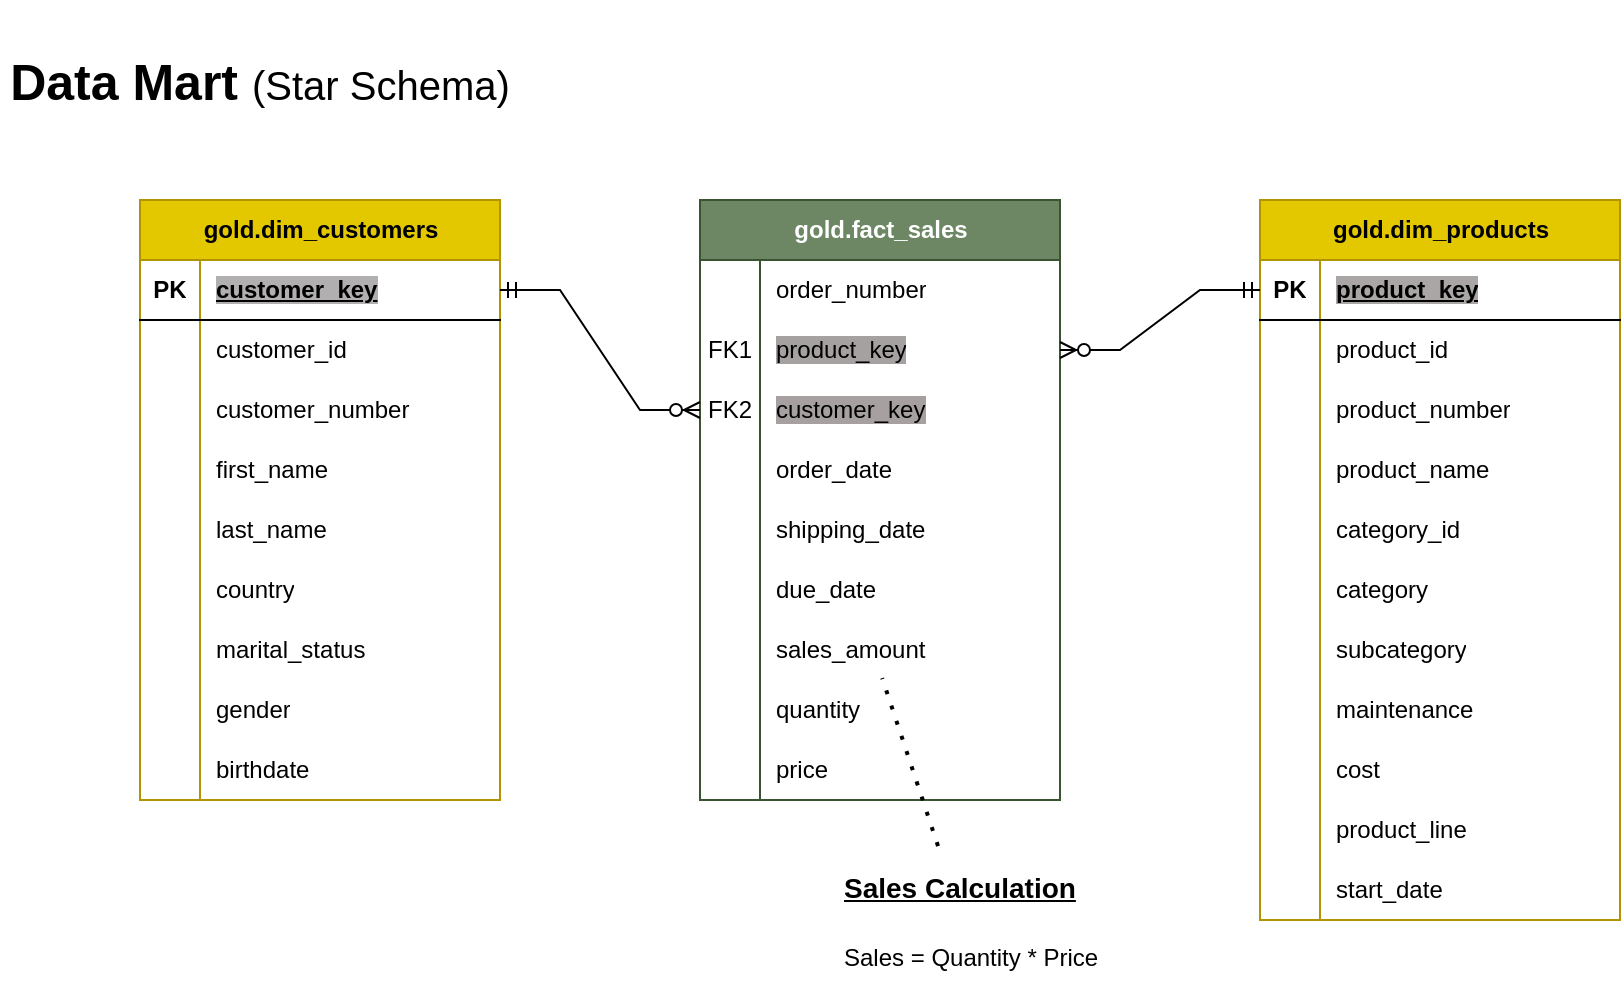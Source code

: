 <mxfile version="28.1.2">
  <diagram name="Page-1" id="oXqpD5Yoi-r48sjVDLSA">
    <mxGraphModel dx="1722" dy="547" grid="1" gridSize="10" guides="1" tooltips="1" connect="1" arrows="1" fold="1" page="1" pageScale="1" pageWidth="850" pageHeight="1100" math="0" shadow="0">
      <root>
        <mxCell id="0" />
        <mxCell id="1" parent="0" />
        <mxCell id="UVjXV_CbgGgMaPmJQYJh-1" value="&lt;font style=&quot;&quot;&gt;&lt;b style=&quot;font-size: 25px;&quot;&gt;Data Mart &lt;/b&gt;&lt;font style=&quot;font-size: 20px;&quot;&gt;(Star Schema)&lt;/font&gt;&lt;/font&gt;" style="text;html=1;align=center;verticalAlign=middle;whiteSpace=wrap;rounded=0;" vertex="1" parent="1">
          <mxGeometry x="-10" y="20" width="260" height="80" as="geometry" />
        </mxCell>
        <mxCell id="UVjXV_CbgGgMaPmJQYJh-2" value="gold.dim_customers" style="shape=table;startSize=30;container=1;collapsible=1;childLayout=tableLayout;fixedRows=1;rowLines=0;fontStyle=1;align=center;resizeLast=1;html=1;fillColor=#e3c800;strokeColor=#B09500;fontColor=#000000;" vertex="1" parent="1">
          <mxGeometry x="60" y="120" width="180" height="300" as="geometry" />
        </mxCell>
        <mxCell id="UVjXV_CbgGgMaPmJQYJh-3" value="" style="shape=tableRow;horizontal=0;startSize=0;swimlaneHead=0;swimlaneBody=0;fillColor=none;collapsible=0;dropTarget=0;points=[[0,0.5],[1,0.5]];portConstraint=eastwest;top=0;left=0;right=0;bottom=1;" vertex="1" parent="UVjXV_CbgGgMaPmJQYJh-2">
          <mxGeometry y="30" width="180" height="30" as="geometry" />
        </mxCell>
        <mxCell id="UVjXV_CbgGgMaPmJQYJh-4" value="PK" style="shape=partialRectangle;connectable=0;fillColor=none;top=0;left=0;bottom=0;right=0;fontStyle=1;overflow=hidden;whiteSpace=wrap;html=1;" vertex="1" parent="UVjXV_CbgGgMaPmJQYJh-3">
          <mxGeometry width="30" height="30" as="geometry">
            <mxRectangle width="30" height="30" as="alternateBounds" />
          </mxGeometry>
        </mxCell>
        <mxCell id="UVjXV_CbgGgMaPmJQYJh-5" value="&lt;span style=&quot;background-color: light-dark(rgb(177, 175, 175), rgb(237, 237, 237));&quot;&gt;customer_key&lt;/span&gt;" style="shape=partialRectangle;connectable=0;fillColor=none;top=0;left=0;bottom=0;right=0;align=left;spacingLeft=6;fontStyle=5;overflow=hidden;whiteSpace=wrap;html=1;" vertex="1" parent="UVjXV_CbgGgMaPmJQYJh-3">
          <mxGeometry x="30" width="150" height="30" as="geometry">
            <mxRectangle width="150" height="30" as="alternateBounds" />
          </mxGeometry>
        </mxCell>
        <mxCell id="UVjXV_CbgGgMaPmJQYJh-6" value="" style="shape=tableRow;horizontal=0;startSize=0;swimlaneHead=0;swimlaneBody=0;fillColor=none;collapsible=0;dropTarget=0;points=[[0,0.5],[1,0.5]];portConstraint=eastwest;top=0;left=0;right=0;bottom=0;" vertex="1" parent="UVjXV_CbgGgMaPmJQYJh-2">
          <mxGeometry y="60" width="180" height="30" as="geometry" />
        </mxCell>
        <mxCell id="UVjXV_CbgGgMaPmJQYJh-7" value="" style="shape=partialRectangle;connectable=0;fillColor=none;top=0;left=0;bottom=0;right=0;editable=1;overflow=hidden;whiteSpace=wrap;html=1;" vertex="1" parent="UVjXV_CbgGgMaPmJQYJh-6">
          <mxGeometry width="30" height="30" as="geometry">
            <mxRectangle width="30" height="30" as="alternateBounds" />
          </mxGeometry>
        </mxCell>
        <mxCell id="UVjXV_CbgGgMaPmJQYJh-8" value="customer_id" style="shape=partialRectangle;connectable=0;fillColor=none;top=0;left=0;bottom=0;right=0;align=left;spacingLeft=6;overflow=hidden;whiteSpace=wrap;html=1;" vertex="1" parent="UVjXV_CbgGgMaPmJQYJh-6">
          <mxGeometry x="30" width="150" height="30" as="geometry">
            <mxRectangle width="150" height="30" as="alternateBounds" />
          </mxGeometry>
        </mxCell>
        <mxCell id="UVjXV_CbgGgMaPmJQYJh-9" value="" style="shape=tableRow;horizontal=0;startSize=0;swimlaneHead=0;swimlaneBody=0;fillColor=none;collapsible=0;dropTarget=0;points=[[0,0.5],[1,0.5]];portConstraint=eastwest;top=0;left=0;right=0;bottom=0;" vertex="1" parent="UVjXV_CbgGgMaPmJQYJh-2">
          <mxGeometry y="90" width="180" height="30" as="geometry" />
        </mxCell>
        <mxCell id="UVjXV_CbgGgMaPmJQYJh-10" value="" style="shape=partialRectangle;connectable=0;fillColor=none;top=0;left=0;bottom=0;right=0;editable=1;overflow=hidden;whiteSpace=wrap;html=1;" vertex="1" parent="UVjXV_CbgGgMaPmJQYJh-9">
          <mxGeometry width="30" height="30" as="geometry">
            <mxRectangle width="30" height="30" as="alternateBounds" />
          </mxGeometry>
        </mxCell>
        <mxCell id="UVjXV_CbgGgMaPmJQYJh-11" value="customer_number" style="shape=partialRectangle;connectable=0;fillColor=none;top=0;left=0;bottom=0;right=0;align=left;spacingLeft=6;overflow=hidden;whiteSpace=wrap;html=1;" vertex="1" parent="UVjXV_CbgGgMaPmJQYJh-9">
          <mxGeometry x="30" width="150" height="30" as="geometry">
            <mxRectangle width="150" height="30" as="alternateBounds" />
          </mxGeometry>
        </mxCell>
        <mxCell id="UVjXV_CbgGgMaPmJQYJh-12" value="" style="shape=tableRow;horizontal=0;startSize=0;swimlaneHead=0;swimlaneBody=0;fillColor=none;collapsible=0;dropTarget=0;points=[[0,0.5],[1,0.5]];portConstraint=eastwest;top=0;left=0;right=0;bottom=0;" vertex="1" parent="UVjXV_CbgGgMaPmJQYJh-2">
          <mxGeometry y="120" width="180" height="30" as="geometry" />
        </mxCell>
        <mxCell id="UVjXV_CbgGgMaPmJQYJh-13" value="" style="shape=partialRectangle;connectable=0;fillColor=none;top=0;left=0;bottom=0;right=0;editable=1;overflow=hidden;whiteSpace=wrap;html=1;" vertex="1" parent="UVjXV_CbgGgMaPmJQYJh-12">
          <mxGeometry width="30" height="30" as="geometry">
            <mxRectangle width="30" height="30" as="alternateBounds" />
          </mxGeometry>
        </mxCell>
        <mxCell id="UVjXV_CbgGgMaPmJQYJh-14" value="first_name" style="shape=partialRectangle;connectable=0;fillColor=none;top=0;left=0;bottom=0;right=0;align=left;spacingLeft=6;overflow=hidden;whiteSpace=wrap;html=1;" vertex="1" parent="UVjXV_CbgGgMaPmJQYJh-12">
          <mxGeometry x="30" width="150" height="30" as="geometry">
            <mxRectangle width="150" height="30" as="alternateBounds" />
          </mxGeometry>
        </mxCell>
        <mxCell id="UVjXV_CbgGgMaPmJQYJh-21" style="shape=tableRow;horizontal=0;startSize=0;swimlaneHead=0;swimlaneBody=0;fillColor=none;collapsible=0;dropTarget=0;points=[[0,0.5],[1,0.5]];portConstraint=eastwest;top=0;left=0;right=0;bottom=0;" vertex="1" parent="UVjXV_CbgGgMaPmJQYJh-2">
          <mxGeometry y="150" width="180" height="30" as="geometry" />
        </mxCell>
        <mxCell id="UVjXV_CbgGgMaPmJQYJh-22" style="shape=partialRectangle;connectable=0;fillColor=none;top=0;left=0;bottom=0;right=0;editable=1;overflow=hidden;whiteSpace=wrap;html=1;" vertex="1" parent="UVjXV_CbgGgMaPmJQYJh-21">
          <mxGeometry width="30" height="30" as="geometry">
            <mxRectangle width="30" height="30" as="alternateBounds" />
          </mxGeometry>
        </mxCell>
        <mxCell id="UVjXV_CbgGgMaPmJQYJh-23" value="last_name" style="shape=partialRectangle;connectable=0;fillColor=none;top=0;left=0;bottom=0;right=0;align=left;spacingLeft=6;overflow=hidden;whiteSpace=wrap;html=1;" vertex="1" parent="UVjXV_CbgGgMaPmJQYJh-21">
          <mxGeometry x="30" width="150" height="30" as="geometry">
            <mxRectangle width="150" height="30" as="alternateBounds" />
          </mxGeometry>
        </mxCell>
        <mxCell id="UVjXV_CbgGgMaPmJQYJh-30" style="shape=tableRow;horizontal=0;startSize=0;swimlaneHead=0;swimlaneBody=0;fillColor=none;collapsible=0;dropTarget=0;points=[[0,0.5],[1,0.5]];portConstraint=eastwest;top=0;left=0;right=0;bottom=0;" vertex="1" parent="UVjXV_CbgGgMaPmJQYJh-2">
          <mxGeometry y="180" width="180" height="30" as="geometry" />
        </mxCell>
        <mxCell id="UVjXV_CbgGgMaPmJQYJh-31" style="shape=partialRectangle;connectable=0;fillColor=none;top=0;left=0;bottom=0;right=0;editable=1;overflow=hidden;whiteSpace=wrap;html=1;" vertex="1" parent="UVjXV_CbgGgMaPmJQYJh-30">
          <mxGeometry width="30" height="30" as="geometry">
            <mxRectangle width="30" height="30" as="alternateBounds" />
          </mxGeometry>
        </mxCell>
        <mxCell id="UVjXV_CbgGgMaPmJQYJh-32" value="country" style="shape=partialRectangle;connectable=0;fillColor=none;top=0;left=0;bottom=0;right=0;align=left;spacingLeft=6;overflow=hidden;whiteSpace=wrap;html=1;" vertex="1" parent="UVjXV_CbgGgMaPmJQYJh-30">
          <mxGeometry x="30" width="150" height="30" as="geometry">
            <mxRectangle width="150" height="30" as="alternateBounds" />
          </mxGeometry>
        </mxCell>
        <mxCell id="UVjXV_CbgGgMaPmJQYJh-27" style="shape=tableRow;horizontal=0;startSize=0;swimlaneHead=0;swimlaneBody=0;fillColor=none;collapsible=0;dropTarget=0;points=[[0,0.5],[1,0.5]];portConstraint=eastwest;top=0;left=0;right=0;bottom=0;" vertex="1" parent="UVjXV_CbgGgMaPmJQYJh-2">
          <mxGeometry y="210" width="180" height="30" as="geometry" />
        </mxCell>
        <mxCell id="UVjXV_CbgGgMaPmJQYJh-28" style="shape=partialRectangle;connectable=0;fillColor=none;top=0;left=0;bottom=0;right=0;editable=1;overflow=hidden;whiteSpace=wrap;html=1;" vertex="1" parent="UVjXV_CbgGgMaPmJQYJh-27">
          <mxGeometry width="30" height="30" as="geometry">
            <mxRectangle width="30" height="30" as="alternateBounds" />
          </mxGeometry>
        </mxCell>
        <mxCell id="UVjXV_CbgGgMaPmJQYJh-29" value="marital_status" style="shape=partialRectangle;connectable=0;fillColor=none;top=0;left=0;bottom=0;right=0;align=left;spacingLeft=6;overflow=hidden;whiteSpace=wrap;html=1;" vertex="1" parent="UVjXV_CbgGgMaPmJQYJh-27">
          <mxGeometry x="30" width="150" height="30" as="geometry">
            <mxRectangle width="150" height="30" as="alternateBounds" />
          </mxGeometry>
        </mxCell>
        <mxCell id="UVjXV_CbgGgMaPmJQYJh-24" style="shape=tableRow;horizontal=0;startSize=0;swimlaneHead=0;swimlaneBody=0;fillColor=none;collapsible=0;dropTarget=0;points=[[0,0.5],[1,0.5]];portConstraint=eastwest;top=0;left=0;right=0;bottom=0;" vertex="1" parent="UVjXV_CbgGgMaPmJQYJh-2">
          <mxGeometry y="240" width="180" height="30" as="geometry" />
        </mxCell>
        <mxCell id="UVjXV_CbgGgMaPmJQYJh-25" style="shape=partialRectangle;connectable=0;fillColor=none;top=0;left=0;bottom=0;right=0;editable=1;overflow=hidden;whiteSpace=wrap;html=1;" vertex="1" parent="UVjXV_CbgGgMaPmJQYJh-24">
          <mxGeometry width="30" height="30" as="geometry">
            <mxRectangle width="30" height="30" as="alternateBounds" />
          </mxGeometry>
        </mxCell>
        <mxCell id="UVjXV_CbgGgMaPmJQYJh-26" value="gender" style="shape=partialRectangle;connectable=0;fillColor=none;top=0;left=0;bottom=0;right=0;align=left;spacingLeft=6;overflow=hidden;whiteSpace=wrap;html=1;" vertex="1" parent="UVjXV_CbgGgMaPmJQYJh-24">
          <mxGeometry x="30" width="150" height="30" as="geometry">
            <mxRectangle width="150" height="30" as="alternateBounds" />
          </mxGeometry>
        </mxCell>
        <mxCell id="UVjXV_CbgGgMaPmJQYJh-18" style="shape=tableRow;horizontal=0;startSize=0;swimlaneHead=0;swimlaneBody=0;fillColor=none;collapsible=0;dropTarget=0;points=[[0,0.5],[1,0.5]];portConstraint=eastwest;top=0;left=0;right=0;bottom=0;" vertex="1" parent="UVjXV_CbgGgMaPmJQYJh-2">
          <mxGeometry y="270" width="180" height="30" as="geometry" />
        </mxCell>
        <mxCell id="UVjXV_CbgGgMaPmJQYJh-19" style="shape=partialRectangle;connectable=0;fillColor=none;top=0;left=0;bottom=0;right=0;editable=1;overflow=hidden;whiteSpace=wrap;html=1;" vertex="1" parent="UVjXV_CbgGgMaPmJQYJh-18">
          <mxGeometry width="30" height="30" as="geometry">
            <mxRectangle width="30" height="30" as="alternateBounds" />
          </mxGeometry>
        </mxCell>
        <mxCell id="UVjXV_CbgGgMaPmJQYJh-20" value="birthdate" style="shape=partialRectangle;connectable=0;fillColor=none;top=0;left=0;bottom=0;right=0;align=left;spacingLeft=6;overflow=hidden;whiteSpace=wrap;html=1;" vertex="1" parent="UVjXV_CbgGgMaPmJQYJh-18">
          <mxGeometry x="30" width="150" height="30" as="geometry">
            <mxRectangle width="150" height="30" as="alternateBounds" />
          </mxGeometry>
        </mxCell>
        <mxCell id="UVjXV_CbgGgMaPmJQYJh-33" value="gold.dim_products" style="shape=table;startSize=30;container=1;collapsible=1;childLayout=tableLayout;fixedRows=1;rowLines=0;fontStyle=1;align=center;resizeLast=1;html=1;fillColor=#e3c800;fontColor=#000000;strokeColor=#B09500;" vertex="1" parent="1">
          <mxGeometry x="620" y="120" width="180" height="360" as="geometry" />
        </mxCell>
        <mxCell id="UVjXV_CbgGgMaPmJQYJh-34" value="" style="shape=tableRow;horizontal=0;startSize=0;swimlaneHead=0;swimlaneBody=0;fillColor=none;collapsible=0;dropTarget=0;points=[[0,0.5],[1,0.5]];portConstraint=eastwest;top=0;left=0;right=0;bottom=1;" vertex="1" parent="UVjXV_CbgGgMaPmJQYJh-33">
          <mxGeometry y="30" width="180" height="30" as="geometry" />
        </mxCell>
        <mxCell id="UVjXV_CbgGgMaPmJQYJh-35" value="PK" style="shape=partialRectangle;connectable=0;fillColor=none;top=0;left=0;bottom=0;right=0;fontStyle=1;overflow=hidden;whiteSpace=wrap;html=1;" vertex="1" parent="UVjXV_CbgGgMaPmJQYJh-34">
          <mxGeometry width="30" height="30" as="geometry">
            <mxRectangle width="30" height="30" as="alternateBounds" />
          </mxGeometry>
        </mxCell>
        <mxCell id="UVjXV_CbgGgMaPmJQYJh-36" value="&lt;span style=&quot;background-color: light-dark(rgb(171, 166, 166), rgb(237, 237, 237));&quot;&gt;product_key&lt;/span&gt;" style="shape=partialRectangle;connectable=0;fillColor=none;top=0;left=0;bottom=0;right=0;align=left;spacingLeft=6;fontStyle=5;overflow=hidden;whiteSpace=wrap;html=1;" vertex="1" parent="UVjXV_CbgGgMaPmJQYJh-34">
          <mxGeometry x="30" width="150" height="30" as="geometry">
            <mxRectangle width="150" height="30" as="alternateBounds" />
          </mxGeometry>
        </mxCell>
        <mxCell id="UVjXV_CbgGgMaPmJQYJh-37" value="" style="shape=tableRow;horizontal=0;startSize=0;swimlaneHead=0;swimlaneBody=0;fillColor=none;collapsible=0;dropTarget=0;points=[[0,0.5],[1,0.5]];portConstraint=eastwest;top=0;left=0;right=0;bottom=0;" vertex="1" parent="UVjXV_CbgGgMaPmJQYJh-33">
          <mxGeometry y="60" width="180" height="30" as="geometry" />
        </mxCell>
        <mxCell id="UVjXV_CbgGgMaPmJQYJh-38" value="" style="shape=partialRectangle;connectable=0;fillColor=none;top=0;left=0;bottom=0;right=0;editable=1;overflow=hidden;whiteSpace=wrap;html=1;" vertex="1" parent="UVjXV_CbgGgMaPmJQYJh-37">
          <mxGeometry width="30" height="30" as="geometry">
            <mxRectangle width="30" height="30" as="alternateBounds" />
          </mxGeometry>
        </mxCell>
        <mxCell id="UVjXV_CbgGgMaPmJQYJh-39" value="product_id" style="shape=partialRectangle;connectable=0;fillColor=none;top=0;left=0;bottom=0;right=0;align=left;spacingLeft=6;overflow=hidden;whiteSpace=wrap;html=1;" vertex="1" parent="UVjXV_CbgGgMaPmJQYJh-37">
          <mxGeometry x="30" width="150" height="30" as="geometry">
            <mxRectangle width="150" height="30" as="alternateBounds" />
          </mxGeometry>
        </mxCell>
        <mxCell id="UVjXV_CbgGgMaPmJQYJh-40" value="" style="shape=tableRow;horizontal=0;startSize=0;swimlaneHead=0;swimlaneBody=0;fillColor=none;collapsible=0;dropTarget=0;points=[[0,0.5],[1,0.5]];portConstraint=eastwest;top=0;left=0;right=0;bottom=0;" vertex="1" parent="UVjXV_CbgGgMaPmJQYJh-33">
          <mxGeometry y="90" width="180" height="30" as="geometry" />
        </mxCell>
        <mxCell id="UVjXV_CbgGgMaPmJQYJh-41" value="" style="shape=partialRectangle;connectable=0;fillColor=none;top=0;left=0;bottom=0;right=0;editable=1;overflow=hidden;whiteSpace=wrap;html=1;" vertex="1" parent="UVjXV_CbgGgMaPmJQYJh-40">
          <mxGeometry width="30" height="30" as="geometry">
            <mxRectangle width="30" height="30" as="alternateBounds" />
          </mxGeometry>
        </mxCell>
        <mxCell id="UVjXV_CbgGgMaPmJQYJh-42" value="product_number" style="shape=partialRectangle;connectable=0;fillColor=none;top=0;left=0;bottom=0;right=0;align=left;spacingLeft=6;overflow=hidden;whiteSpace=wrap;html=1;" vertex="1" parent="UVjXV_CbgGgMaPmJQYJh-40">
          <mxGeometry x="30" width="150" height="30" as="geometry">
            <mxRectangle width="150" height="30" as="alternateBounds" />
          </mxGeometry>
        </mxCell>
        <mxCell id="UVjXV_CbgGgMaPmJQYJh-43" value="" style="shape=tableRow;horizontal=0;startSize=0;swimlaneHead=0;swimlaneBody=0;fillColor=none;collapsible=0;dropTarget=0;points=[[0,0.5],[1,0.5]];portConstraint=eastwest;top=0;left=0;right=0;bottom=0;" vertex="1" parent="UVjXV_CbgGgMaPmJQYJh-33">
          <mxGeometry y="120" width="180" height="30" as="geometry" />
        </mxCell>
        <mxCell id="UVjXV_CbgGgMaPmJQYJh-44" value="" style="shape=partialRectangle;connectable=0;fillColor=none;top=0;left=0;bottom=0;right=0;editable=1;overflow=hidden;whiteSpace=wrap;html=1;" vertex="1" parent="UVjXV_CbgGgMaPmJQYJh-43">
          <mxGeometry width="30" height="30" as="geometry">
            <mxRectangle width="30" height="30" as="alternateBounds" />
          </mxGeometry>
        </mxCell>
        <mxCell id="UVjXV_CbgGgMaPmJQYJh-45" value="product_name" style="shape=partialRectangle;connectable=0;fillColor=none;top=0;left=0;bottom=0;right=0;align=left;spacingLeft=6;overflow=hidden;whiteSpace=wrap;html=1;" vertex="1" parent="UVjXV_CbgGgMaPmJQYJh-43">
          <mxGeometry x="30" width="150" height="30" as="geometry">
            <mxRectangle width="150" height="30" as="alternateBounds" />
          </mxGeometry>
        </mxCell>
        <mxCell id="UVjXV_CbgGgMaPmJQYJh-46" style="shape=tableRow;horizontal=0;startSize=0;swimlaneHead=0;swimlaneBody=0;fillColor=none;collapsible=0;dropTarget=0;points=[[0,0.5],[1,0.5]];portConstraint=eastwest;top=0;left=0;right=0;bottom=0;" vertex="1" parent="UVjXV_CbgGgMaPmJQYJh-33">
          <mxGeometry y="150" width="180" height="30" as="geometry" />
        </mxCell>
        <mxCell id="UVjXV_CbgGgMaPmJQYJh-47" style="shape=partialRectangle;connectable=0;fillColor=none;top=0;left=0;bottom=0;right=0;editable=1;overflow=hidden;whiteSpace=wrap;html=1;" vertex="1" parent="UVjXV_CbgGgMaPmJQYJh-46">
          <mxGeometry width="30" height="30" as="geometry">
            <mxRectangle width="30" height="30" as="alternateBounds" />
          </mxGeometry>
        </mxCell>
        <mxCell id="UVjXV_CbgGgMaPmJQYJh-48" value="category_id" style="shape=partialRectangle;connectable=0;fillColor=none;top=0;left=0;bottom=0;right=0;align=left;spacingLeft=6;overflow=hidden;whiteSpace=wrap;html=1;" vertex="1" parent="UVjXV_CbgGgMaPmJQYJh-46">
          <mxGeometry x="30" width="150" height="30" as="geometry">
            <mxRectangle width="150" height="30" as="alternateBounds" />
          </mxGeometry>
        </mxCell>
        <mxCell id="UVjXV_CbgGgMaPmJQYJh-49" style="shape=tableRow;horizontal=0;startSize=0;swimlaneHead=0;swimlaneBody=0;fillColor=none;collapsible=0;dropTarget=0;points=[[0,0.5],[1,0.5]];portConstraint=eastwest;top=0;left=0;right=0;bottom=0;" vertex="1" parent="UVjXV_CbgGgMaPmJQYJh-33">
          <mxGeometry y="180" width="180" height="30" as="geometry" />
        </mxCell>
        <mxCell id="UVjXV_CbgGgMaPmJQYJh-50" style="shape=partialRectangle;connectable=0;fillColor=none;top=0;left=0;bottom=0;right=0;editable=1;overflow=hidden;whiteSpace=wrap;html=1;" vertex="1" parent="UVjXV_CbgGgMaPmJQYJh-49">
          <mxGeometry width="30" height="30" as="geometry">
            <mxRectangle width="30" height="30" as="alternateBounds" />
          </mxGeometry>
        </mxCell>
        <mxCell id="UVjXV_CbgGgMaPmJQYJh-51" value="category" style="shape=partialRectangle;connectable=0;fillColor=none;top=0;left=0;bottom=0;right=0;align=left;spacingLeft=6;overflow=hidden;whiteSpace=wrap;html=1;" vertex="1" parent="UVjXV_CbgGgMaPmJQYJh-49">
          <mxGeometry x="30" width="150" height="30" as="geometry">
            <mxRectangle width="150" height="30" as="alternateBounds" />
          </mxGeometry>
        </mxCell>
        <mxCell id="UVjXV_CbgGgMaPmJQYJh-52" style="shape=tableRow;horizontal=0;startSize=0;swimlaneHead=0;swimlaneBody=0;fillColor=none;collapsible=0;dropTarget=0;points=[[0,0.5],[1,0.5]];portConstraint=eastwest;top=0;left=0;right=0;bottom=0;" vertex="1" parent="UVjXV_CbgGgMaPmJQYJh-33">
          <mxGeometry y="210" width="180" height="30" as="geometry" />
        </mxCell>
        <mxCell id="UVjXV_CbgGgMaPmJQYJh-53" style="shape=partialRectangle;connectable=0;fillColor=none;top=0;left=0;bottom=0;right=0;editable=1;overflow=hidden;whiteSpace=wrap;html=1;" vertex="1" parent="UVjXV_CbgGgMaPmJQYJh-52">
          <mxGeometry width="30" height="30" as="geometry">
            <mxRectangle width="30" height="30" as="alternateBounds" />
          </mxGeometry>
        </mxCell>
        <mxCell id="UVjXV_CbgGgMaPmJQYJh-54" value="subcategory" style="shape=partialRectangle;connectable=0;fillColor=none;top=0;left=0;bottom=0;right=0;align=left;spacingLeft=6;overflow=hidden;whiteSpace=wrap;html=1;" vertex="1" parent="UVjXV_CbgGgMaPmJQYJh-52">
          <mxGeometry x="30" width="150" height="30" as="geometry">
            <mxRectangle width="150" height="30" as="alternateBounds" />
          </mxGeometry>
        </mxCell>
        <mxCell id="UVjXV_CbgGgMaPmJQYJh-55" style="shape=tableRow;horizontal=0;startSize=0;swimlaneHead=0;swimlaneBody=0;fillColor=none;collapsible=0;dropTarget=0;points=[[0,0.5],[1,0.5]];portConstraint=eastwest;top=0;left=0;right=0;bottom=0;" vertex="1" parent="UVjXV_CbgGgMaPmJQYJh-33">
          <mxGeometry y="240" width="180" height="30" as="geometry" />
        </mxCell>
        <mxCell id="UVjXV_CbgGgMaPmJQYJh-56" style="shape=partialRectangle;connectable=0;fillColor=none;top=0;left=0;bottom=0;right=0;editable=1;overflow=hidden;whiteSpace=wrap;html=1;" vertex="1" parent="UVjXV_CbgGgMaPmJQYJh-55">
          <mxGeometry width="30" height="30" as="geometry">
            <mxRectangle width="30" height="30" as="alternateBounds" />
          </mxGeometry>
        </mxCell>
        <mxCell id="UVjXV_CbgGgMaPmJQYJh-57" value="maintenance" style="shape=partialRectangle;connectable=0;fillColor=none;top=0;left=0;bottom=0;right=0;align=left;spacingLeft=6;overflow=hidden;whiteSpace=wrap;html=1;" vertex="1" parent="UVjXV_CbgGgMaPmJQYJh-55">
          <mxGeometry x="30" width="150" height="30" as="geometry">
            <mxRectangle width="150" height="30" as="alternateBounds" />
          </mxGeometry>
        </mxCell>
        <mxCell id="UVjXV_CbgGgMaPmJQYJh-58" style="shape=tableRow;horizontal=0;startSize=0;swimlaneHead=0;swimlaneBody=0;fillColor=none;collapsible=0;dropTarget=0;points=[[0,0.5],[1,0.5]];portConstraint=eastwest;top=0;left=0;right=0;bottom=0;" vertex="1" parent="UVjXV_CbgGgMaPmJQYJh-33">
          <mxGeometry y="270" width="180" height="30" as="geometry" />
        </mxCell>
        <mxCell id="UVjXV_CbgGgMaPmJQYJh-59" style="shape=partialRectangle;connectable=0;fillColor=none;top=0;left=0;bottom=0;right=0;editable=1;overflow=hidden;whiteSpace=wrap;html=1;" vertex="1" parent="UVjXV_CbgGgMaPmJQYJh-58">
          <mxGeometry width="30" height="30" as="geometry">
            <mxRectangle width="30" height="30" as="alternateBounds" />
          </mxGeometry>
        </mxCell>
        <mxCell id="UVjXV_CbgGgMaPmJQYJh-60" value="cost" style="shape=partialRectangle;connectable=0;fillColor=none;top=0;left=0;bottom=0;right=0;align=left;spacingLeft=6;overflow=hidden;whiteSpace=wrap;html=1;" vertex="1" parent="UVjXV_CbgGgMaPmJQYJh-58">
          <mxGeometry x="30" width="150" height="30" as="geometry">
            <mxRectangle width="150" height="30" as="alternateBounds" />
          </mxGeometry>
        </mxCell>
        <mxCell id="UVjXV_CbgGgMaPmJQYJh-67" style="shape=tableRow;horizontal=0;startSize=0;swimlaneHead=0;swimlaneBody=0;fillColor=none;collapsible=0;dropTarget=0;points=[[0,0.5],[1,0.5]];portConstraint=eastwest;top=0;left=0;right=0;bottom=0;" vertex="1" parent="UVjXV_CbgGgMaPmJQYJh-33">
          <mxGeometry y="300" width="180" height="30" as="geometry" />
        </mxCell>
        <mxCell id="UVjXV_CbgGgMaPmJQYJh-68" style="shape=partialRectangle;connectable=0;fillColor=none;top=0;left=0;bottom=0;right=0;editable=1;overflow=hidden;whiteSpace=wrap;html=1;" vertex="1" parent="UVjXV_CbgGgMaPmJQYJh-67">
          <mxGeometry width="30" height="30" as="geometry">
            <mxRectangle width="30" height="30" as="alternateBounds" />
          </mxGeometry>
        </mxCell>
        <mxCell id="UVjXV_CbgGgMaPmJQYJh-69" value="product_line" style="shape=partialRectangle;connectable=0;fillColor=none;top=0;left=0;bottom=0;right=0;align=left;spacingLeft=6;overflow=hidden;whiteSpace=wrap;html=1;" vertex="1" parent="UVjXV_CbgGgMaPmJQYJh-67">
          <mxGeometry x="30" width="150" height="30" as="geometry">
            <mxRectangle width="150" height="30" as="alternateBounds" />
          </mxGeometry>
        </mxCell>
        <mxCell id="UVjXV_CbgGgMaPmJQYJh-64" style="shape=tableRow;horizontal=0;startSize=0;swimlaneHead=0;swimlaneBody=0;fillColor=none;collapsible=0;dropTarget=0;points=[[0,0.5],[1,0.5]];portConstraint=eastwest;top=0;left=0;right=0;bottom=0;" vertex="1" parent="UVjXV_CbgGgMaPmJQYJh-33">
          <mxGeometry y="330" width="180" height="30" as="geometry" />
        </mxCell>
        <mxCell id="UVjXV_CbgGgMaPmJQYJh-65" style="shape=partialRectangle;connectable=0;fillColor=none;top=0;left=0;bottom=0;right=0;editable=1;overflow=hidden;whiteSpace=wrap;html=1;" vertex="1" parent="UVjXV_CbgGgMaPmJQYJh-64">
          <mxGeometry width="30" height="30" as="geometry">
            <mxRectangle width="30" height="30" as="alternateBounds" />
          </mxGeometry>
        </mxCell>
        <mxCell id="UVjXV_CbgGgMaPmJQYJh-66" value="start_date" style="shape=partialRectangle;connectable=0;fillColor=none;top=0;left=0;bottom=0;right=0;align=left;spacingLeft=6;overflow=hidden;whiteSpace=wrap;html=1;" vertex="1" parent="UVjXV_CbgGgMaPmJQYJh-64">
          <mxGeometry x="30" width="150" height="30" as="geometry">
            <mxRectangle width="150" height="30" as="alternateBounds" />
          </mxGeometry>
        </mxCell>
        <mxCell id="UVjXV_CbgGgMaPmJQYJh-70" value="gold.fact_sales" style="shape=table;startSize=30;container=1;collapsible=1;childLayout=tableLayout;fixedRows=1;rowLines=0;fontStyle=1;align=center;resizeLast=1;html=1;fillColor=#6d8764;fontColor=#ffffff;strokeColor=#3A5431;" vertex="1" parent="1">
          <mxGeometry x="340" y="120" width="180" height="300" as="geometry" />
        </mxCell>
        <mxCell id="UVjXV_CbgGgMaPmJQYJh-74" value="" style="shape=tableRow;horizontal=0;startSize=0;swimlaneHead=0;swimlaneBody=0;fillColor=none;collapsible=0;dropTarget=0;points=[[0,0.5],[1,0.5]];portConstraint=eastwest;top=0;left=0;right=0;bottom=0;" vertex="1" parent="UVjXV_CbgGgMaPmJQYJh-70">
          <mxGeometry y="30" width="180" height="30" as="geometry" />
        </mxCell>
        <mxCell id="UVjXV_CbgGgMaPmJQYJh-75" value="" style="shape=partialRectangle;connectable=0;fillColor=none;top=0;left=0;bottom=0;right=0;editable=1;overflow=hidden;whiteSpace=wrap;html=1;" vertex="1" parent="UVjXV_CbgGgMaPmJQYJh-74">
          <mxGeometry width="30" height="30" as="geometry">
            <mxRectangle width="30" height="30" as="alternateBounds" />
          </mxGeometry>
        </mxCell>
        <mxCell id="UVjXV_CbgGgMaPmJQYJh-76" value="order_number" style="shape=partialRectangle;connectable=0;fillColor=none;top=0;left=0;bottom=0;right=0;align=left;spacingLeft=6;overflow=hidden;whiteSpace=wrap;html=1;" vertex="1" parent="UVjXV_CbgGgMaPmJQYJh-74">
          <mxGeometry x="30" width="150" height="30" as="geometry">
            <mxRectangle width="150" height="30" as="alternateBounds" />
          </mxGeometry>
        </mxCell>
        <mxCell id="UVjXV_CbgGgMaPmJQYJh-77" value="" style="shape=tableRow;horizontal=0;startSize=0;swimlaneHead=0;swimlaneBody=0;fillColor=none;collapsible=0;dropTarget=0;points=[[0,0.5],[1,0.5]];portConstraint=eastwest;top=0;left=0;right=0;bottom=0;" vertex="1" parent="UVjXV_CbgGgMaPmJQYJh-70">
          <mxGeometry y="60" width="180" height="30" as="geometry" />
        </mxCell>
        <mxCell id="UVjXV_CbgGgMaPmJQYJh-78" value="FK1" style="shape=partialRectangle;connectable=0;fillColor=none;top=0;left=0;bottom=0;right=0;editable=1;overflow=hidden;whiteSpace=wrap;html=1;" vertex="1" parent="UVjXV_CbgGgMaPmJQYJh-77">
          <mxGeometry width="30" height="30" as="geometry">
            <mxRectangle width="30" height="30" as="alternateBounds" />
          </mxGeometry>
        </mxCell>
        <mxCell id="UVjXV_CbgGgMaPmJQYJh-79" value="&lt;span style=&quot;background-color: light-dark(rgb(165, 161, 161), rgb(237, 237, 237));&quot;&gt;product_key&lt;/span&gt;" style="shape=partialRectangle;connectable=0;fillColor=none;top=0;left=0;bottom=0;right=0;align=left;spacingLeft=6;overflow=hidden;whiteSpace=wrap;html=1;" vertex="1" parent="UVjXV_CbgGgMaPmJQYJh-77">
          <mxGeometry x="30" width="150" height="30" as="geometry">
            <mxRectangle width="150" height="30" as="alternateBounds" />
          </mxGeometry>
        </mxCell>
        <mxCell id="UVjXV_CbgGgMaPmJQYJh-80" value="" style="shape=tableRow;horizontal=0;startSize=0;swimlaneHead=0;swimlaneBody=0;fillColor=none;collapsible=0;dropTarget=0;points=[[0,0.5],[1,0.5]];portConstraint=eastwest;top=0;left=0;right=0;bottom=0;" vertex="1" parent="UVjXV_CbgGgMaPmJQYJh-70">
          <mxGeometry y="90" width="180" height="30" as="geometry" />
        </mxCell>
        <mxCell id="UVjXV_CbgGgMaPmJQYJh-81" value="FK2" style="shape=partialRectangle;connectable=0;fillColor=none;top=0;left=0;bottom=0;right=0;editable=1;overflow=hidden;whiteSpace=wrap;html=1;" vertex="1" parent="UVjXV_CbgGgMaPmJQYJh-80">
          <mxGeometry width="30" height="30" as="geometry">
            <mxRectangle width="30" height="30" as="alternateBounds" />
          </mxGeometry>
        </mxCell>
        <mxCell id="UVjXV_CbgGgMaPmJQYJh-82" value="&lt;span style=&quot;background-color: light-dark(rgb(166, 160, 160), rgb(237, 237, 237));&quot;&gt;customer_key&lt;/span&gt;" style="shape=partialRectangle;connectable=0;fillColor=none;top=0;left=0;bottom=0;right=0;align=left;spacingLeft=6;overflow=hidden;whiteSpace=wrap;html=1;" vertex="1" parent="UVjXV_CbgGgMaPmJQYJh-80">
          <mxGeometry x="30" width="150" height="30" as="geometry">
            <mxRectangle width="150" height="30" as="alternateBounds" />
          </mxGeometry>
        </mxCell>
        <mxCell id="UVjXV_CbgGgMaPmJQYJh-83" style="shape=tableRow;horizontal=0;startSize=0;swimlaneHead=0;swimlaneBody=0;fillColor=none;collapsible=0;dropTarget=0;points=[[0,0.5],[1,0.5]];portConstraint=eastwest;top=0;left=0;right=0;bottom=0;" vertex="1" parent="UVjXV_CbgGgMaPmJQYJh-70">
          <mxGeometry y="120" width="180" height="30" as="geometry" />
        </mxCell>
        <mxCell id="UVjXV_CbgGgMaPmJQYJh-84" style="shape=partialRectangle;connectable=0;fillColor=none;top=0;left=0;bottom=0;right=0;editable=1;overflow=hidden;whiteSpace=wrap;html=1;" vertex="1" parent="UVjXV_CbgGgMaPmJQYJh-83">
          <mxGeometry width="30" height="30" as="geometry">
            <mxRectangle width="30" height="30" as="alternateBounds" />
          </mxGeometry>
        </mxCell>
        <mxCell id="UVjXV_CbgGgMaPmJQYJh-85" value="order_date" style="shape=partialRectangle;connectable=0;fillColor=none;top=0;left=0;bottom=0;right=0;align=left;spacingLeft=6;overflow=hidden;whiteSpace=wrap;html=1;" vertex="1" parent="UVjXV_CbgGgMaPmJQYJh-83">
          <mxGeometry x="30" width="150" height="30" as="geometry">
            <mxRectangle width="150" height="30" as="alternateBounds" />
          </mxGeometry>
        </mxCell>
        <mxCell id="UVjXV_CbgGgMaPmJQYJh-86" style="shape=tableRow;horizontal=0;startSize=0;swimlaneHead=0;swimlaneBody=0;fillColor=none;collapsible=0;dropTarget=0;points=[[0,0.5],[1,0.5]];portConstraint=eastwest;top=0;left=0;right=0;bottom=0;" vertex="1" parent="UVjXV_CbgGgMaPmJQYJh-70">
          <mxGeometry y="150" width="180" height="30" as="geometry" />
        </mxCell>
        <mxCell id="UVjXV_CbgGgMaPmJQYJh-87" style="shape=partialRectangle;connectable=0;fillColor=none;top=0;left=0;bottom=0;right=0;editable=1;overflow=hidden;whiteSpace=wrap;html=1;" vertex="1" parent="UVjXV_CbgGgMaPmJQYJh-86">
          <mxGeometry width="30" height="30" as="geometry">
            <mxRectangle width="30" height="30" as="alternateBounds" />
          </mxGeometry>
        </mxCell>
        <mxCell id="UVjXV_CbgGgMaPmJQYJh-88" value="shipping_date" style="shape=partialRectangle;connectable=0;fillColor=none;top=0;left=0;bottom=0;right=0;align=left;spacingLeft=6;overflow=hidden;whiteSpace=wrap;html=1;" vertex="1" parent="UVjXV_CbgGgMaPmJQYJh-86">
          <mxGeometry x="30" width="150" height="30" as="geometry">
            <mxRectangle width="150" height="30" as="alternateBounds" />
          </mxGeometry>
        </mxCell>
        <mxCell id="UVjXV_CbgGgMaPmJQYJh-89" style="shape=tableRow;horizontal=0;startSize=0;swimlaneHead=0;swimlaneBody=0;fillColor=none;collapsible=0;dropTarget=0;points=[[0,0.5],[1,0.5]];portConstraint=eastwest;top=0;left=0;right=0;bottom=0;" vertex="1" parent="UVjXV_CbgGgMaPmJQYJh-70">
          <mxGeometry y="180" width="180" height="30" as="geometry" />
        </mxCell>
        <mxCell id="UVjXV_CbgGgMaPmJQYJh-90" style="shape=partialRectangle;connectable=0;fillColor=none;top=0;left=0;bottom=0;right=0;editable=1;overflow=hidden;whiteSpace=wrap;html=1;" vertex="1" parent="UVjXV_CbgGgMaPmJQYJh-89">
          <mxGeometry width="30" height="30" as="geometry">
            <mxRectangle width="30" height="30" as="alternateBounds" />
          </mxGeometry>
        </mxCell>
        <mxCell id="UVjXV_CbgGgMaPmJQYJh-91" value="due_date" style="shape=partialRectangle;connectable=0;fillColor=none;top=0;left=0;bottom=0;right=0;align=left;spacingLeft=6;overflow=hidden;whiteSpace=wrap;html=1;" vertex="1" parent="UVjXV_CbgGgMaPmJQYJh-89">
          <mxGeometry x="30" width="150" height="30" as="geometry">
            <mxRectangle width="150" height="30" as="alternateBounds" />
          </mxGeometry>
        </mxCell>
        <mxCell id="UVjXV_CbgGgMaPmJQYJh-92" style="shape=tableRow;horizontal=0;startSize=0;swimlaneHead=0;swimlaneBody=0;fillColor=none;collapsible=0;dropTarget=0;points=[[0,0.5],[1,0.5]];portConstraint=eastwest;top=0;left=0;right=0;bottom=0;" vertex="1" parent="UVjXV_CbgGgMaPmJQYJh-70">
          <mxGeometry y="210" width="180" height="30" as="geometry" />
        </mxCell>
        <mxCell id="UVjXV_CbgGgMaPmJQYJh-93" style="shape=partialRectangle;connectable=0;fillColor=none;top=0;left=0;bottom=0;right=0;editable=1;overflow=hidden;whiteSpace=wrap;html=1;" vertex="1" parent="UVjXV_CbgGgMaPmJQYJh-92">
          <mxGeometry width="30" height="30" as="geometry">
            <mxRectangle width="30" height="30" as="alternateBounds" />
          </mxGeometry>
        </mxCell>
        <mxCell id="UVjXV_CbgGgMaPmJQYJh-94" value="sales_amount" style="shape=partialRectangle;connectable=0;fillColor=none;top=0;left=0;bottom=0;right=0;align=left;spacingLeft=6;overflow=hidden;whiteSpace=wrap;html=1;" vertex="1" parent="UVjXV_CbgGgMaPmJQYJh-92">
          <mxGeometry x="30" width="150" height="30" as="geometry">
            <mxRectangle width="150" height="30" as="alternateBounds" />
          </mxGeometry>
        </mxCell>
        <mxCell id="UVjXV_CbgGgMaPmJQYJh-95" style="shape=tableRow;horizontal=0;startSize=0;swimlaneHead=0;swimlaneBody=0;fillColor=none;collapsible=0;dropTarget=0;points=[[0,0.5],[1,0.5]];portConstraint=eastwest;top=0;left=0;right=0;bottom=0;" vertex="1" parent="UVjXV_CbgGgMaPmJQYJh-70">
          <mxGeometry y="240" width="180" height="30" as="geometry" />
        </mxCell>
        <mxCell id="UVjXV_CbgGgMaPmJQYJh-96" style="shape=partialRectangle;connectable=0;fillColor=none;top=0;left=0;bottom=0;right=0;editable=1;overflow=hidden;whiteSpace=wrap;html=1;" vertex="1" parent="UVjXV_CbgGgMaPmJQYJh-95">
          <mxGeometry width="30" height="30" as="geometry">
            <mxRectangle width="30" height="30" as="alternateBounds" />
          </mxGeometry>
        </mxCell>
        <mxCell id="UVjXV_CbgGgMaPmJQYJh-97" value="quantity" style="shape=partialRectangle;connectable=0;fillColor=none;top=0;left=0;bottom=0;right=0;align=left;spacingLeft=6;overflow=hidden;whiteSpace=wrap;html=1;" vertex="1" parent="UVjXV_CbgGgMaPmJQYJh-95">
          <mxGeometry x="30" width="150" height="30" as="geometry">
            <mxRectangle width="150" height="30" as="alternateBounds" />
          </mxGeometry>
        </mxCell>
        <mxCell id="UVjXV_CbgGgMaPmJQYJh-98" style="shape=tableRow;horizontal=0;startSize=0;swimlaneHead=0;swimlaneBody=0;fillColor=none;collapsible=0;dropTarget=0;points=[[0,0.5],[1,0.5]];portConstraint=eastwest;top=0;left=0;right=0;bottom=0;" vertex="1" parent="UVjXV_CbgGgMaPmJQYJh-70">
          <mxGeometry y="270" width="180" height="30" as="geometry" />
        </mxCell>
        <mxCell id="UVjXV_CbgGgMaPmJQYJh-99" style="shape=partialRectangle;connectable=0;fillColor=none;top=0;left=0;bottom=0;right=0;editable=1;overflow=hidden;whiteSpace=wrap;html=1;" vertex="1" parent="UVjXV_CbgGgMaPmJQYJh-98">
          <mxGeometry width="30" height="30" as="geometry">
            <mxRectangle width="30" height="30" as="alternateBounds" />
          </mxGeometry>
        </mxCell>
        <mxCell id="UVjXV_CbgGgMaPmJQYJh-100" value="price" style="shape=partialRectangle;connectable=0;fillColor=none;top=0;left=0;bottom=0;right=0;align=left;spacingLeft=6;overflow=hidden;whiteSpace=wrap;html=1;" vertex="1" parent="UVjXV_CbgGgMaPmJQYJh-98">
          <mxGeometry x="30" width="150" height="30" as="geometry">
            <mxRectangle width="150" height="30" as="alternateBounds" />
          </mxGeometry>
        </mxCell>
        <mxCell id="UVjXV_CbgGgMaPmJQYJh-101" value="" style="edgeStyle=entityRelationEdgeStyle;fontSize=12;html=1;endArrow=ERzeroToMany;startArrow=ERmandOne;rounded=0;exitX=1;exitY=0.5;exitDx=0;exitDy=0;entryX=0;entryY=0.5;entryDx=0;entryDy=0;" edge="1" parent="1" source="UVjXV_CbgGgMaPmJQYJh-3" target="UVjXV_CbgGgMaPmJQYJh-80">
          <mxGeometry width="100" height="100" relative="1" as="geometry">
            <mxPoint x="260" y="200" as="sourcePoint" />
            <mxPoint x="360" y="100" as="targetPoint" />
          </mxGeometry>
        </mxCell>
        <mxCell id="UVjXV_CbgGgMaPmJQYJh-102" value="" style="edgeStyle=entityRelationEdgeStyle;fontSize=12;html=1;endArrow=ERzeroToMany;startArrow=ERmandOne;rounded=0;" edge="1" parent="1" source="UVjXV_CbgGgMaPmJQYJh-34" target="UVjXV_CbgGgMaPmJQYJh-77">
          <mxGeometry width="100" height="100" relative="1" as="geometry">
            <mxPoint x="550" y="180" as="sourcePoint" />
            <mxPoint x="650" y="80" as="targetPoint" />
          </mxGeometry>
        </mxCell>
        <mxCell id="UVjXV_CbgGgMaPmJQYJh-103" value="&lt;h1 style=&quot;margin-top: 0px;&quot;&gt;&lt;font style=&quot;font-size: 14px;&quot;&gt;&lt;u&gt;Sales Calculation&lt;/u&gt;&lt;/font&gt;&lt;/h1&gt;&lt;p&gt;Sales = Quantity * Price&lt;/p&gt;" style="text;html=1;whiteSpace=wrap;overflow=hidden;rounded=0;" vertex="1" parent="1">
          <mxGeometry x="410" y="440" width="130" height="70" as="geometry" />
        </mxCell>
        <mxCell id="UVjXV_CbgGgMaPmJQYJh-104" value="" style="endArrow=none;dashed=1;html=1;dashPattern=1 3;strokeWidth=2;rounded=0;exitX=0.377;exitY=0.043;exitDx=0;exitDy=0;exitPerimeter=0;entryX=0.506;entryY=0.967;entryDx=0;entryDy=0;entryPerimeter=0;" edge="1" parent="1" source="UVjXV_CbgGgMaPmJQYJh-103" target="UVjXV_CbgGgMaPmJQYJh-92">
          <mxGeometry width="50" height="50" relative="1" as="geometry">
            <mxPoint x="400" y="330" as="sourcePoint" />
            <mxPoint x="450" y="280" as="targetPoint" />
          </mxGeometry>
        </mxCell>
      </root>
    </mxGraphModel>
  </diagram>
</mxfile>
